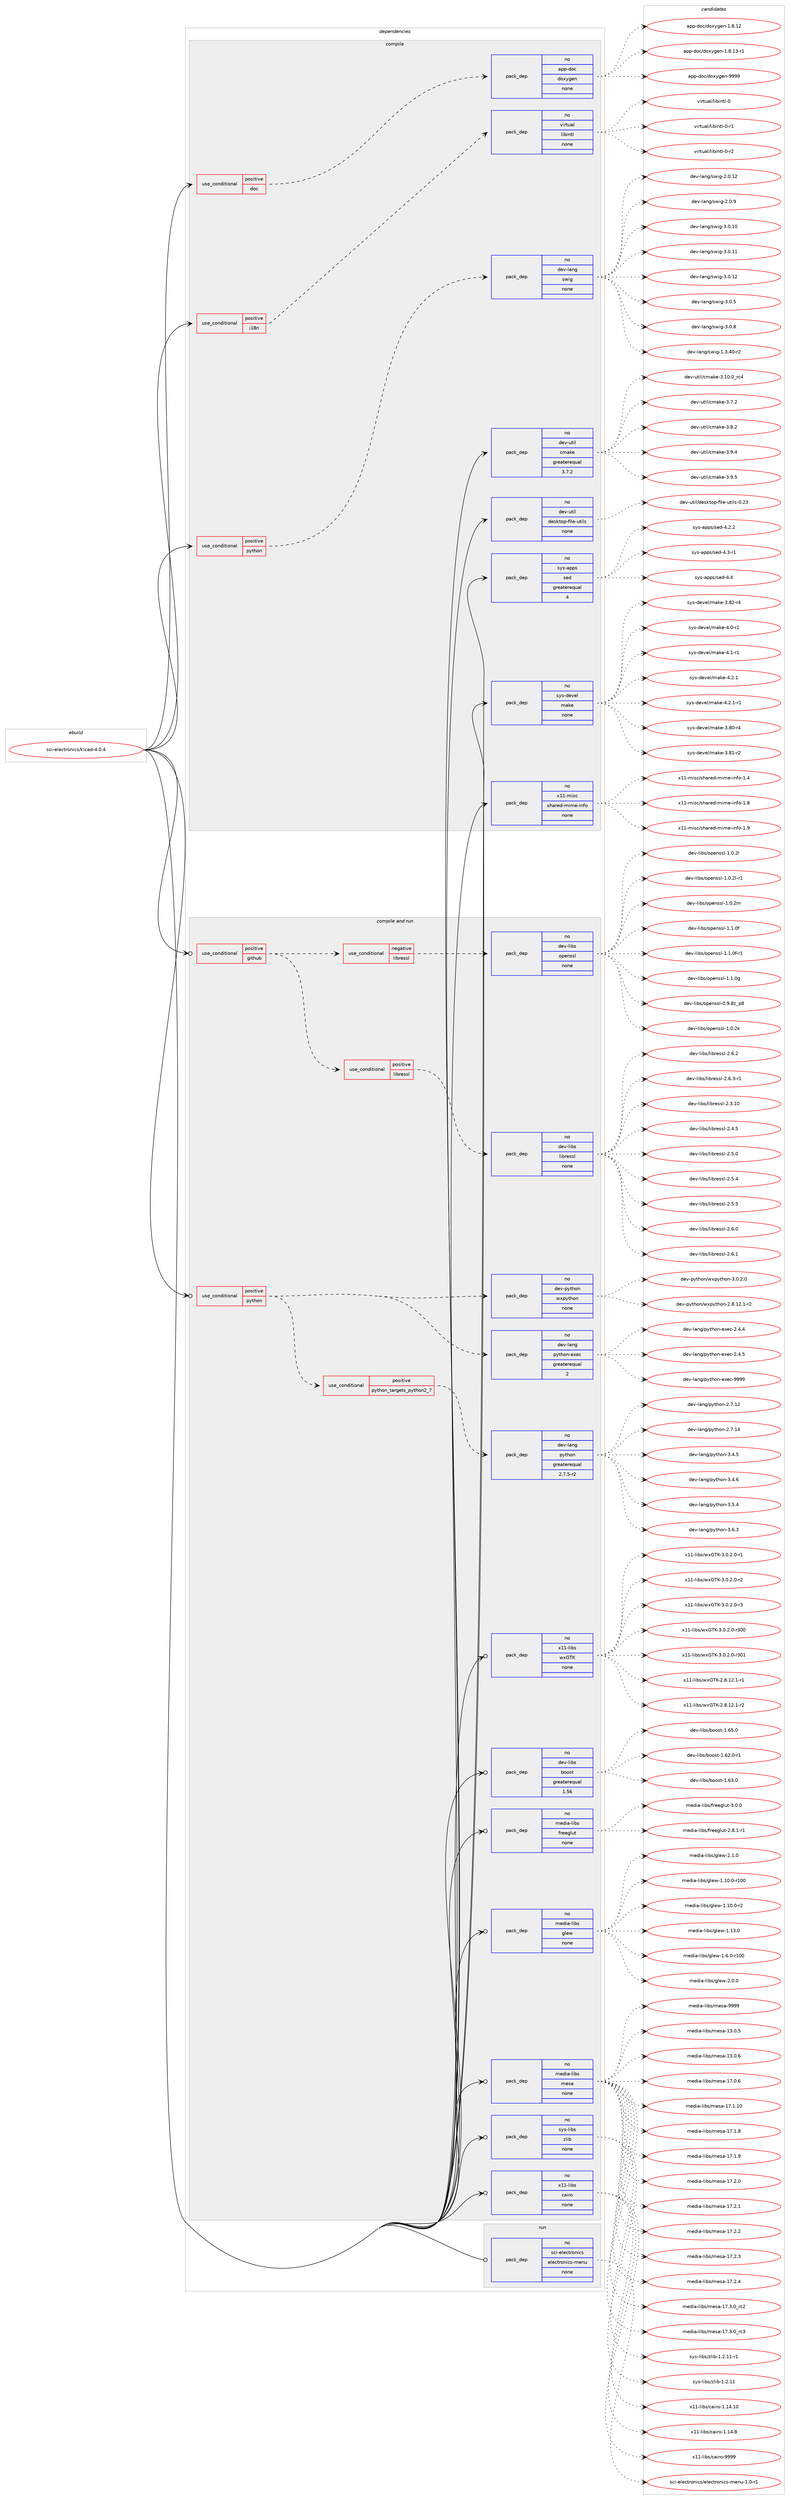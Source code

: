 digraph prolog {

# *************
# Graph options
# *************

newrank=true;
concentrate=true;
compound=true;
graph [rankdir=LR,fontname=Helvetica,fontsize=10,ranksep=1.5];#, ranksep=2.5, nodesep=0.2];
edge  [arrowhead=vee];
node  [fontname=Helvetica,fontsize=10];

# **********
# The ebuild
# **********

subgraph cluster_leftcol {
color=gray;
rank=same;
label=<<i>ebuild</i>>;
id [label="sci-electronics/kicad-4.0.4", color=red, width=4, href="../sci-electronics/kicad-4.0.4.svg"];
}

# ****************
# The dependencies
# ****************

subgraph cluster_midcol {
color=gray;
label=<<i>dependencies</i>>;
subgraph cluster_compile {
fillcolor="#eeeeee";
style=filled;
label=<<i>compile</i>>;
subgraph cond109785 {
dependency447738 [label=<<TABLE BORDER="0" CELLBORDER="1" CELLSPACING="0" CELLPADDING="4"><TR><TD ROWSPAN="3" CELLPADDING="10">use_conditional</TD></TR><TR><TD>positive</TD></TR><TR><TD>doc</TD></TR></TABLE>>, shape=none, color=red];
subgraph pack330164 {
dependency447739 [label=<<TABLE BORDER="0" CELLBORDER="1" CELLSPACING="0" CELLPADDING="4" WIDTH="220"><TR><TD ROWSPAN="6" CELLPADDING="30">pack_dep</TD></TR><TR><TD WIDTH="110">no</TD></TR><TR><TD>app-doc</TD></TR><TR><TD>doxygen</TD></TR><TR><TD>none</TD></TR><TR><TD></TD></TR></TABLE>>, shape=none, color=blue];
}
dependency447738:e -> dependency447739:w [weight=20,style="dashed",arrowhead="vee"];
}
id:e -> dependency447738:w [weight=20,style="solid",arrowhead="vee"];
subgraph cond109786 {
dependency447740 [label=<<TABLE BORDER="0" CELLBORDER="1" CELLSPACING="0" CELLPADDING="4"><TR><TD ROWSPAN="3" CELLPADDING="10">use_conditional</TD></TR><TR><TD>positive</TD></TR><TR><TD>i18n</TD></TR></TABLE>>, shape=none, color=red];
subgraph pack330165 {
dependency447741 [label=<<TABLE BORDER="0" CELLBORDER="1" CELLSPACING="0" CELLPADDING="4" WIDTH="220"><TR><TD ROWSPAN="6" CELLPADDING="30">pack_dep</TD></TR><TR><TD WIDTH="110">no</TD></TR><TR><TD>virtual</TD></TR><TR><TD>libintl</TD></TR><TR><TD>none</TD></TR><TR><TD></TD></TR></TABLE>>, shape=none, color=blue];
}
dependency447740:e -> dependency447741:w [weight=20,style="dashed",arrowhead="vee"];
}
id:e -> dependency447740:w [weight=20,style="solid",arrowhead="vee"];
subgraph cond109787 {
dependency447742 [label=<<TABLE BORDER="0" CELLBORDER="1" CELLSPACING="0" CELLPADDING="4"><TR><TD ROWSPAN="3" CELLPADDING="10">use_conditional</TD></TR><TR><TD>positive</TD></TR><TR><TD>python</TD></TR></TABLE>>, shape=none, color=red];
subgraph pack330166 {
dependency447743 [label=<<TABLE BORDER="0" CELLBORDER="1" CELLSPACING="0" CELLPADDING="4" WIDTH="220"><TR><TD ROWSPAN="6" CELLPADDING="30">pack_dep</TD></TR><TR><TD WIDTH="110">no</TD></TR><TR><TD>dev-lang</TD></TR><TR><TD>swig</TD></TR><TR><TD>none</TD></TR><TR><TD></TD></TR></TABLE>>, shape=none, color=blue];
}
dependency447742:e -> dependency447743:w [weight=20,style="dashed",arrowhead="vee"];
}
id:e -> dependency447742:w [weight=20,style="solid",arrowhead="vee"];
subgraph pack330167 {
dependency447744 [label=<<TABLE BORDER="0" CELLBORDER="1" CELLSPACING="0" CELLPADDING="4" WIDTH="220"><TR><TD ROWSPAN="6" CELLPADDING="30">pack_dep</TD></TR><TR><TD WIDTH="110">no</TD></TR><TR><TD>dev-util</TD></TR><TR><TD>cmake</TD></TR><TR><TD>greaterequal</TD></TR><TR><TD>3.7.2</TD></TR></TABLE>>, shape=none, color=blue];
}
id:e -> dependency447744:w [weight=20,style="solid",arrowhead="vee"];
subgraph pack330168 {
dependency447745 [label=<<TABLE BORDER="0" CELLBORDER="1" CELLSPACING="0" CELLPADDING="4" WIDTH="220"><TR><TD ROWSPAN="6" CELLPADDING="30">pack_dep</TD></TR><TR><TD WIDTH="110">no</TD></TR><TR><TD>dev-util</TD></TR><TR><TD>desktop-file-utils</TD></TR><TR><TD>none</TD></TR><TR><TD></TD></TR></TABLE>>, shape=none, color=blue];
}
id:e -> dependency447745:w [weight=20,style="solid",arrowhead="vee"];
subgraph pack330169 {
dependency447746 [label=<<TABLE BORDER="0" CELLBORDER="1" CELLSPACING="0" CELLPADDING="4" WIDTH="220"><TR><TD ROWSPAN="6" CELLPADDING="30">pack_dep</TD></TR><TR><TD WIDTH="110">no</TD></TR><TR><TD>sys-apps</TD></TR><TR><TD>sed</TD></TR><TR><TD>greaterequal</TD></TR><TR><TD>4</TD></TR></TABLE>>, shape=none, color=blue];
}
id:e -> dependency447746:w [weight=20,style="solid",arrowhead="vee"];
subgraph pack330170 {
dependency447747 [label=<<TABLE BORDER="0" CELLBORDER="1" CELLSPACING="0" CELLPADDING="4" WIDTH="220"><TR><TD ROWSPAN="6" CELLPADDING="30">pack_dep</TD></TR><TR><TD WIDTH="110">no</TD></TR><TR><TD>sys-devel</TD></TR><TR><TD>make</TD></TR><TR><TD>none</TD></TR><TR><TD></TD></TR></TABLE>>, shape=none, color=blue];
}
id:e -> dependency447747:w [weight=20,style="solid",arrowhead="vee"];
subgraph pack330171 {
dependency447748 [label=<<TABLE BORDER="0" CELLBORDER="1" CELLSPACING="0" CELLPADDING="4" WIDTH="220"><TR><TD ROWSPAN="6" CELLPADDING="30">pack_dep</TD></TR><TR><TD WIDTH="110">no</TD></TR><TR><TD>x11-misc</TD></TR><TR><TD>shared-mime-info</TD></TR><TR><TD>none</TD></TR><TR><TD></TD></TR></TABLE>>, shape=none, color=blue];
}
id:e -> dependency447748:w [weight=20,style="solid",arrowhead="vee"];
}
subgraph cluster_compileandrun {
fillcolor="#eeeeee";
style=filled;
label=<<i>compile and run</i>>;
subgraph cond109788 {
dependency447749 [label=<<TABLE BORDER="0" CELLBORDER="1" CELLSPACING="0" CELLPADDING="4"><TR><TD ROWSPAN="3" CELLPADDING="10">use_conditional</TD></TR><TR><TD>positive</TD></TR><TR><TD>github</TD></TR></TABLE>>, shape=none, color=red];
subgraph cond109789 {
dependency447750 [label=<<TABLE BORDER="0" CELLBORDER="1" CELLSPACING="0" CELLPADDING="4"><TR><TD ROWSPAN="3" CELLPADDING="10">use_conditional</TD></TR><TR><TD>positive</TD></TR><TR><TD>libressl</TD></TR></TABLE>>, shape=none, color=red];
subgraph pack330172 {
dependency447751 [label=<<TABLE BORDER="0" CELLBORDER="1" CELLSPACING="0" CELLPADDING="4" WIDTH="220"><TR><TD ROWSPAN="6" CELLPADDING="30">pack_dep</TD></TR><TR><TD WIDTH="110">no</TD></TR><TR><TD>dev-libs</TD></TR><TR><TD>libressl</TD></TR><TR><TD>none</TD></TR><TR><TD></TD></TR></TABLE>>, shape=none, color=blue];
}
dependency447750:e -> dependency447751:w [weight=20,style="dashed",arrowhead="vee"];
}
dependency447749:e -> dependency447750:w [weight=20,style="dashed",arrowhead="vee"];
subgraph cond109790 {
dependency447752 [label=<<TABLE BORDER="0" CELLBORDER="1" CELLSPACING="0" CELLPADDING="4"><TR><TD ROWSPAN="3" CELLPADDING="10">use_conditional</TD></TR><TR><TD>negative</TD></TR><TR><TD>libressl</TD></TR></TABLE>>, shape=none, color=red];
subgraph pack330173 {
dependency447753 [label=<<TABLE BORDER="0" CELLBORDER="1" CELLSPACING="0" CELLPADDING="4" WIDTH="220"><TR><TD ROWSPAN="6" CELLPADDING="30">pack_dep</TD></TR><TR><TD WIDTH="110">no</TD></TR><TR><TD>dev-libs</TD></TR><TR><TD>openssl</TD></TR><TR><TD>none</TD></TR><TR><TD></TD></TR></TABLE>>, shape=none, color=blue];
}
dependency447752:e -> dependency447753:w [weight=20,style="dashed",arrowhead="vee"];
}
dependency447749:e -> dependency447752:w [weight=20,style="dashed",arrowhead="vee"];
}
id:e -> dependency447749:w [weight=20,style="solid",arrowhead="odotvee"];
subgraph cond109791 {
dependency447754 [label=<<TABLE BORDER="0" CELLBORDER="1" CELLSPACING="0" CELLPADDING="4"><TR><TD ROWSPAN="3" CELLPADDING="10">use_conditional</TD></TR><TR><TD>positive</TD></TR><TR><TD>python</TD></TR></TABLE>>, shape=none, color=red];
subgraph pack330174 {
dependency447755 [label=<<TABLE BORDER="0" CELLBORDER="1" CELLSPACING="0" CELLPADDING="4" WIDTH="220"><TR><TD ROWSPAN="6" CELLPADDING="30">pack_dep</TD></TR><TR><TD WIDTH="110">no</TD></TR><TR><TD>dev-python</TD></TR><TR><TD>wxpython</TD></TR><TR><TD>none</TD></TR><TR><TD></TD></TR></TABLE>>, shape=none, color=blue];
}
dependency447754:e -> dependency447755:w [weight=20,style="dashed",arrowhead="vee"];
subgraph cond109792 {
dependency447756 [label=<<TABLE BORDER="0" CELLBORDER="1" CELLSPACING="0" CELLPADDING="4"><TR><TD ROWSPAN="3" CELLPADDING="10">use_conditional</TD></TR><TR><TD>positive</TD></TR><TR><TD>python_targets_python2_7</TD></TR></TABLE>>, shape=none, color=red];
subgraph pack330175 {
dependency447757 [label=<<TABLE BORDER="0" CELLBORDER="1" CELLSPACING="0" CELLPADDING="4" WIDTH="220"><TR><TD ROWSPAN="6" CELLPADDING="30">pack_dep</TD></TR><TR><TD WIDTH="110">no</TD></TR><TR><TD>dev-lang</TD></TR><TR><TD>python</TD></TR><TR><TD>greaterequal</TD></TR><TR><TD>2.7.5-r2</TD></TR></TABLE>>, shape=none, color=blue];
}
dependency447756:e -> dependency447757:w [weight=20,style="dashed",arrowhead="vee"];
}
dependency447754:e -> dependency447756:w [weight=20,style="dashed",arrowhead="vee"];
subgraph pack330176 {
dependency447758 [label=<<TABLE BORDER="0" CELLBORDER="1" CELLSPACING="0" CELLPADDING="4" WIDTH="220"><TR><TD ROWSPAN="6" CELLPADDING="30">pack_dep</TD></TR><TR><TD WIDTH="110">no</TD></TR><TR><TD>dev-lang</TD></TR><TR><TD>python-exec</TD></TR><TR><TD>greaterequal</TD></TR><TR><TD>2</TD></TR></TABLE>>, shape=none, color=blue];
}
dependency447754:e -> dependency447758:w [weight=20,style="dashed",arrowhead="vee"];
}
id:e -> dependency447754:w [weight=20,style="solid",arrowhead="odotvee"];
subgraph pack330177 {
dependency447759 [label=<<TABLE BORDER="0" CELLBORDER="1" CELLSPACING="0" CELLPADDING="4" WIDTH="220"><TR><TD ROWSPAN="6" CELLPADDING="30">pack_dep</TD></TR><TR><TD WIDTH="110">no</TD></TR><TR><TD>dev-libs</TD></TR><TR><TD>boost</TD></TR><TR><TD>greaterequal</TD></TR><TR><TD>1.56</TD></TR></TABLE>>, shape=none, color=blue];
}
id:e -> dependency447759:w [weight=20,style="solid",arrowhead="odotvee"];
subgraph pack330178 {
dependency447760 [label=<<TABLE BORDER="0" CELLBORDER="1" CELLSPACING="0" CELLPADDING="4" WIDTH="220"><TR><TD ROWSPAN="6" CELLPADDING="30">pack_dep</TD></TR><TR><TD WIDTH="110">no</TD></TR><TR><TD>media-libs</TD></TR><TR><TD>freeglut</TD></TR><TR><TD>none</TD></TR><TR><TD></TD></TR></TABLE>>, shape=none, color=blue];
}
id:e -> dependency447760:w [weight=20,style="solid",arrowhead="odotvee"];
subgraph pack330179 {
dependency447761 [label=<<TABLE BORDER="0" CELLBORDER="1" CELLSPACING="0" CELLPADDING="4" WIDTH="220"><TR><TD ROWSPAN="6" CELLPADDING="30">pack_dep</TD></TR><TR><TD WIDTH="110">no</TD></TR><TR><TD>media-libs</TD></TR><TR><TD>glew</TD></TR><TR><TD>none</TD></TR><TR><TD></TD></TR></TABLE>>, shape=none, color=blue];
}
id:e -> dependency447761:w [weight=20,style="solid",arrowhead="odotvee"];
subgraph pack330180 {
dependency447762 [label=<<TABLE BORDER="0" CELLBORDER="1" CELLSPACING="0" CELLPADDING="4" WIDTH="220"><TR><TD ROWSPAN="6" CELLPADDING="30">pack_dep</TD></TR><TR><TD WIDTH="110">no</TD></TR><TR><TD>media-libs</TD></TR><TR><TD>mesa</TD></TR><TR><TD>none</TD></TR><TR><TD></TD></TR></TABLE>>, shape=none, color=blue];
}
id:e -> dependency447762:w [weight=20,style="solid",arrowhead="odotvee"];
subgraph pack330181 {
dependency447763 [label=<<TABLE BORDER="0" CELLBORDER="1" CELLSPACING="0" CELLPADDING="4" WIDTH="220"><TR><TD ROWSPAN="6" CELLPADDING="30">pack_dep</TD></TR><TR><TD WIDTH="110">no</TD></TR><TR><TD>sys-libs</TD></TR><TR><TD>zlib</TD></TR><TR><TD>none</TD></TR><TR><TD></TD></TR></TABLE>>, shape=none, color=blue];
}
id:e -> dependency447763:w [weight=20,style="solid",arrowhead="odotvee"];
subgraph pack330182 {
dependency447764 [label=<<TABLE BORDER="0" CELLBORDER="1" CELLSPACING="0" CELLPADDING="4" WIDTH="220"><TR><TD ROWSPAN="6" CELLPADDING="30">pack_dep</TD></TR><TR><TD WIDTH="110">no</TD></TR><TR><TD>x11-libs</TD></TR><TR><TD>cairo</TD></TR><TR><TD>none</TD></TR><TR><TD></TD></TR></TABLE>>, shape=none, color=blue];
}
id:e -> dependency447764:w [weight=20,style="solid",arrowhead="odotvee"];
subgraph pack330183 {
dependency447765 [label=<<TABLE BORDER="0" CELLBORDER="1" CELLSPACING="0" CELLPADDING="4" WIDTH="220"><TR><TD ROWSPAN="6" CELLPADDING="30">pack_dep</TD></TR><TR><TD WIDTH="110">no</TD></TR><TR><TD>x11-libs</TD></TR><TR><TD>wxGTK</TD></TR><TR><TD>none</TD></TR><TR><TD></TD></TR></TABLE>>, shape=none, color=blue];
}
id:e -> dependency447765:w [weight=20,style="solid",arrowhead="odotvee"];
}
subgraph cluster_run {
fillcolor="#eeeeee";
style=filled;
label=<<i>run</i>>;
subgraph pack330184 {
dependency447766 [label=<<TABLE BORDER="0" CELLBORDER="1" CELLSPACING="0" CELLPADDING="4" WIDTH="220"><TR><TD ROWSPAN="6" CELLPADDING="30">pack_dep</TD></TR><TR><TD WIDTH="110">no</TD></TR><TR><TD>sci-electronics</TD></TR><TR><TD>electronics-menu</TD></TR><TR><TD>none</TD></TR><TR><TD></TD></TR></TABLE>>, shape=none, color=blue];
}
id:e -> dependency447766:w [weight=20,style="solid",arrowhead="odot"];
}
}

# **************
# The candidates
# **************

subgraph cluster_choices {
rank=same;
color=gray;
label=<<i>candidates</i>>;

subgraph choice330164 {
color=black;
nodesep=1;
choice9711211245100111994710011112012110310111045494656464950 [label="app-doc/doxygen-1.8.12", color=red, width=4,href="../app-doc/doxygen-1.8.12.svg"];
choice97112112451001119947100111120121103101110454946564649514511449 [label="app-doc/doxygen-1.8.13-r1", color=red, width=4,href="../app-doc/doxygen-1.8.13-r1.svg"];
choice971121124510011199471001111201211031011104557575757 [label="app-doc/doxygen-9999", color=red, width=4,href="../app-doc/doxygen-9999.svg"];
dependency447739:e -> choice9711211245100111994710011112012110310111045494656464950:w [style=dotted,weight="100"];
dependency447739:e -> choice97112112451001119947100111120121103101110454946564649514511449:w [style=dotted,weight="100"];
dependency447739:e -> choice971121124510011199471001111201211031011104557575757:w [style=dotted,weight="100"];
}
subgraph choice330165 {
color=black;
nodesep=1;
choice1181051141161179710847108105981051101161084548 [label="virtual/libintl-0", color=red, width=4,href="../virtual/libintl-0.svg"];
choice11810511411611797108471081059810511011610845484511449 [label="virtual/libintl-0-r1", color=red, width=4,href="../virtual/libintl-0-r1.svg"];
choice11810511411611797108471081059810511011610845484511450 [label="virtual/libintl-0-r2", color=red, width=4,href="../virtual/libintl-0-r2.svg"];
dependency447741:e -> choice1181051141161179710847108105981051101161084548:w [style=dotted,weight="100"];
dependency447741:e -> choice11810511411611797108471081059810511011610845484511449:w [style=dotted,weight="100"];
dependency447741:e -> choice11810511411611797108471081059810511011610845484511450:w [style=dotted,weight="100"];
}
subgraph choice330166 {
color=black;
nodesep=1;
choice100101118451089711010347115119105103454946514652484511450 [label="dev-lang/swig-1.3.40-r2", color=red, width=4,href="../dev-lang/swig-1.3.40-r2.svg"];
choice10010111845108971101034711511910510345504648464950 [label="dev-lang/swig-2.0.12", color=red, width=4,href="../dev-lang/swig-2.0.12.svg"];
choice100101118451089711010347115119105103455046484657 [label="dev-lang/swig-2.0.9", color=red, width=4,href="../dev-lang/swig-2.0.9.svg"];
choice10010111845108971101034711511910510345514648464948 [label="dev-lang/swig-3.0.10", color=red, width=4,href="../dev-lang/swig-3.0.10.svg"];
choice10010111845108971101034711511910510345514648464949 [label="dev-lang/swig-3.0.11", color=red, width=4,href="../dev-lang/swig-3.0.11.svg"];
choice10010111845108971101034711511910510345514648464950 [label="dev-lang/swig-3.0.12", color=red, width=4,href="../dev-lang/swig-3.0.12.svg"];
choice100101118451089711010347115119105103455146484653 [label="dev-lang/swig-3.0.5", color=red, width=4,href="../dev-lang/swig-3.0.5.svg"];
choice100101118451089711010347115119105103455146484656 [label="dev-lang/swig-3.0.8", color=red, width=4,href="../dev-lang/swig-3.0.8.svg"];
dependency447743:e -> choice100101118451089711010347115119105103454946514652484511450:w [style=dotted,weight="100"];
dependency447743:e -> choice10010111845108971101034711511910510345504648464950:w [style=dotted,weight="100"];
dependency447743:e -> choice100101118451089711010347115119105103455046484657:w [style=dotted,weight="100"];
dependency447743:e -> choice10010111845108971101034711511910510345514648464948:w [style=dotted,weight="100"];
dependency447743:e -> choice10010111845108971101034711511910510345514648464949:w [style=dotted,weight="100"];
dependency447743:e -> choice10010111845108971101034711511910510345514648464950:w [style=dotted,weight="100"];
dependency447743:e -> choice100101118451089711010347115119105103455146484653:w [style=dotted,weight="100"];
dependency447743:e -> choice100101118451089711010347115119105103455146484656:w [style=dotted,weight="100"];
}
subgraph choice330167 {
color=black;
nodesep=1;
choice1001011184511711610510847991099710710145514649484648951149952 [label="dev-util/cmake-3.10.0_rc4", color=red, width=4,href="../dev-util/cmake-3.10.0_rc4.svg"];
choice10010111845117116105108479910997107101455146554650 [label="dev-util/cmake-3.7.2", color=red, width=4,href="../dev-util/cmake-3.7.2.svg"];
choice10010111845117116105108479910997107101455146564650 [label="dev-util/cmake-3.8.2", color=red, width=4,href="../dev-util/cmake-3.8.2.svg"];
choice10010111845117116105108479910997107101455146574652 [label="dev-util/cmake-3.9.4", color=red, width=4,href="../dev-util/cmake-3.9.4.svg"];
choice10010111845117116105108479910997107101455146574653 [label="dev-util/cmake-3.9.5", color=red, width=4,href="../dev-util/cmake-3.9.5.svg"];
dependency447744:e -> choice1001011184511711610510847991099710710145514649484648951149952:w [style=dotted,weight="100"];
dependency447744:e -> choice10010111845117116105108479910997107101455146554650:w [style=dotted,weight="100"];
dependency447744:e -> choice10010111845117116105108479910997107101455146564650:w [style=dotted,weight="100"];
dependency447744:e -> choice10010111845117116105108479910997107101455146574652:w [style=dotted,weight="100"];
dependency447744:e -> choice10010111845117116105108479910997107101455146574653:w [style=dotted,weight="100"];
}
subgraph choice330168 {
color=black;
nodesep=1;
choice100101118451171161051084710010111510711611111245102105108101451171161051081154548465051 [label="dev-util/desktop-file-utils-0.23", color=red, width=4,href="../dev-util/desktop-file-utils-0.23.svg"];
dependency447745:e -> choice100101118451171161051084710010111510711611111245102105108101451171161051081154548465051:w [style=dotted,weight="100"];
}
subgraph choice330169 {
color=black;
nodesep=1;
choice115121115459711211211547115101100455246504650 [label="sys-apps/sed-4.2.2", color=red, width=4,href="../sys-apps/sed-4.2.2.svg"];
choice115121115459711211211547115101100455246514511449 [label="sys-apps/sed-4.3-r1", color=red, width=4,href="../sys-apps/sed-4.3-r1.svg"];
choice11512111545971121121154711510110045524652 [label="sys-apps/sed-4.4", color=red, width=4,href="../sys-apps/sed-4.4.svg"];
dependency447746:e -> choice115121115459711211211547115101100455246504650:w [style=dotted,weight="100"];
dependency447746:e -> choice115121115459711211211547115101100455246514511449:w [style=dotted,weight="100"];
dependency447746:e -> choice11512111545971121121154711510110045524652:w [style=dotted,weight="100"];
}
subgraph choice330170 {
color=black;
nodesep=1;
choice11512111545100101118101108471099710710145514656484511452 [label="sys-devel/make-3.80-r4", color=red, width=4,href="../sys-devel/make-3.80-r4.svg"];
choice11512111545100101118101108471099710710145514656494511450 [label="sys-devel/make-3.81-r2", color=red, width=4,href="../sys-devel/make-3.81-r2.svg"];
choice11512111545100101118101108471099710710145514656504511452 [label="sys-devel/make-3.82-r4", color=red, width=4,href="../sys-devel/make-3.82-r4.svg"];
choice115121115451001011181011084710997107101455246484511449 [label="sys-devel/make-4.0-r1", color=red, width=4,href="../sys-devel/make-4.0-r1.svg"];
choice115121115451001011181011084710997107101455246494511449 [label="sys-devel/make-4.1-r1", color=red, width=4,href="../sys-devel/make-4.1-r1.svg"];
choice115121115451001011181011084710997107101455246504649 [label="sys-devel/make-4.2.1", color=red, width=4,href="../sys-devel/make-4.2.1.svg"];
choice1151211154510010111810110847109971071014552465046494511449 [label="sys-devel/make-4.2.1-r1", color=red, width=4,href="../sys-devel/make-4.2.1-r1.svg"];
dependency447747:e -> choice11512111545100101118101108471099710710145514656484511452:w [style=dotted,weight="100"];
dependency447747:e -> choice11512111545100101118101108471099710710145514656494511450:w [style=dotted,weight="100"];
dependency447747:e -> choice11512111545100101118101108471099710710145514656504511452:w [style=dotted,weight="100"];
dependency447747:e -> choice115121115451001011181011084710997107101455246484511449:w [style=dotted,weight="100"];
dependency447747:e -> choice115121115451001011181011084710997107101455246494511449:w [style=dotted,weight="100"];
dependency447747:e -> choice115121115451001011181011084710997107101455246504649:w [style=dotted,weight="100"];
dependency447747:e -> choice1151211154510010111810110847109971071014552465046494511449:w [style=dotted,weight="100"];
}
subgraph choice330171 {
color=black;
nodesep=1;
choice120494945109105115994711510497114101100451091051091014510511010211145494652 [label="x11-misc/shared-mime-info-1.4", color=red, width=4,href="../x11-misc/shared-mime-info-1.4.svg"];
choice120494945109105115994711510497114101100451091051091014510511010211145494656 [label="x11-misc/shared-mime-info-1.8", color=red, width=4,href="../x11-misc/shared-mime-info-1.8.svg"];
choice120494945109105115994711510497114101100451091051091014510511010211145494657 [label="x11-misc/shared-mime-info-1.9", color=red, width=4,href="../x11-misc/shared-mime-info-1.9.svg"];
dependency447748:e -> choice120494945109105115994711510497114101100451091051091014510511010211145494652:w [style=dotted,weight="100"];
dependency447748:e -> choice120494945109105115994711510497114101100451091051091014510511010211145494656:w [style=dotted,weight="100"];
dependency447748:e -> choice120494945109105115994711510497114101100451091051091014510511010211145494657:w [style=dotted,weight="100"];
}
subgraph choice330172 {
color=black;
nodesep=1;
choice1001011184510810598115471081059811410111511510845504651464948 [label="dev-libs/libressl-2.3.10", color=red, width=4,href="../dev-libs/libressl-2.3.10.svg"];
choice10010111845108105981154710810598114101115115108455046524653 [label="dev-libs/libressl-2.4.5", color=red, width=4,href="../dev-libs/libressl-2.4.5.svg"];
choice10010111845108105981154710810598114101115115108455046534648 [label="dev-libs/libressl-2.5.0", color=red, width=4,href="../dev-libs/libressl-2.5.0.svg"];
choice10010111845108105981154710810598114101115115108455046534652 [label="dev-libs/libressl-2.5.4", color=red, width=4,href="../dev-libs/libressl-2.5.4.svg"];
choice10010111845108105981154710810598114101115115108455046534653 [label="dev-libs/libressl-2.5.5", color=red, width=4,href="../dev-libs/libressl-2.5.5.svg"];
choice10010111845108105981154710810598114101115115108455046544648 [label="dev-libs/libressl-2.6.0", color=red, width=4,href="../dev-libs/libressl-2.6.0.svg"];
choice10010111845108105981154710810598114101115115108455046544649 [label="dev-libs/libressl-2.6.1", color=red, width=4,href="../dev-libs/libressl-2.6.1.svg"];
choice10010111845108105981154710810598114101115115108455046544650 [label="dev-libs/libressl-2.6.2", color=red, width=4,href="../dev-libs/libressl-2.6.2.svg"];
choice100101118451081059811547108105981141011151151084550465446514511449 [label="dev-libs/libressl-2.6.3-r1", color=red, width=4,href="../dev-libs/libressl-2.6.3-r1.svg"];
dependency447751:e -> choice1001011184510810598115471081059811410111511510845504651464948:w [style=dotted,weight="100"];
dependency447751:e -> choice10010111845108105981154710810598114101115115108455046524653:w [style=dotted,weight="100"];
dependency447751:e -> choice10010111845108105981154710810598114101115115108455046534648:w [style=dotted,weight="100"];
dependency447751:e -> choice10010111845108105981154710810598114101115115108455046534652:w [style=dotted,weight="100"];
dependency447751:e -> choice10010111845108105981154710810598114101115115108455046534653:w [style=dotted,weight="100"];
dependency447751:e -> choice10010111845108105981154710810598114101115115108455046544648:w [style=dotted,weight="100"];
dependency447751:e -> choice10010111845108105981154710810598114101115115108455046544649:w [style=dotted,weight="100"];
dependency447751:e -> choice10010111845108105981154710810598114101115115108455046544650:w [style=dotted,weight="100"];
dependency447751:e -> choice100101118451081059811547108105981141011151151084550465446514511449:w [style=dotted,weight="100"];
}
subgraph choice330173 {
color=black;
nodesep=1;
choice1001011184510810598115471111121011101151151084548465746561229511256 [label="dev-libs/openssl-0.9.8z_p8", color=red, width=4,href="../dev-libs/openssl-0.9.8z_p8.svg"];
choice100101118451081059811547111112101110115115108454946484650107 [label="dev-libs/openssl-1.0.2k", color=red, width=4,href="../dev-libs/openssl-1.0.2k.svg"];
choice100101118451081059811547111112101110115115108454946484650108 [label="dev-libs/openssl-1.0.2l", color=red, width=4,href="../dev-libs/openssl-1.0.2l.svg"];
choice1001011184510810598115471111121011101151151084549464846501084511449 [label="dev-libs/openssl-1.0.2l-r1", color=red, width=4,href="../dev-libs/openssl-1.0.2l-r1.svg"];
choice100101118451081059811547111112101110115115108454946484650109 [label="dev-libs/openssl-1.0.2m", color=red, width=4,href="../dev-libs/openssl-1.0.2m.svg"];
choice100101118451081059811547111112101110115115108454946494648102 [label="dev-libs/openssl-1.1.0f", color=red, width=4,href="../dev-libs/openssl-1.1.0f.svg"];
choice1001011184510810598115471111121011101151151084549464946481024511449 [label="dev-libs/openssl-1.1.0f-r1", color=red, width=4,href="../dev-libs/openssl-1.1.0f-r1.svg"];
choice100101118451081059811547111112101110115115108454946494648103 [label="dev-libs/openssl-1.1.0g", color=red, width=4,href="../dev-libs/openssl-1.1.0g.svg"];
dependency447753:e -> choice1001011184510810598115471111121011101151151084548465746561229511256:w [style=dotted,weight="100"];
dependency447753:e -> choice100101118451081059811547111112101110115115108454946484650107:w [style=dotted,weight="100"];
dependency447753:e -> choice100101118451081059811547111112101110115115108454946484650108:w [style=dotted,weight="100"];
dependency447753:e -> choice1001011184510810598115471111121011101151151084549464846501084511449:w [style=dotted,weight="100"];
dependency447753:e -> choice100101118451081059811547111112101110115115108454946484650109:w [style=dotted,weight="100"];
dependency447753:e -> choice100101118451081059811547111112101110115115108454946494648102:w [style=dotted,weight="100"];
dependency447753:e -> choice1001011184510810598115471111121011101151151084549464946481024511449:w [style=dotted,weight="100"];
dependency447753:e -> choice100101118451081059811547111112101110115115108454946494648103:w [style=dotted,weight="100"];
}
subgraph choice330174 {
color=black;
nodesep=1;
choice10010111845112121116104111110471191201121211161041111104550465646495046494511450 [label="dev-python/wxpython-2.8.12.1-r2", color=red, width=4,href="../dev-python/wxpython-2.8.12.1-r2.svg"];
choice10010111845112121116104111110471191201121211161041111104551464846504648 [label="dev-python/wxpython-3.0.2.0", color=red, width=4,href="../dev-python/wxpython-3.0.2.0.svg"];
dependency447755:e -> choice10010111845112121116104111110471191201121211161041111104550465646495046494511450:w [style=dotted,weight="100"];
dependency447755:e -> choice10010111845112121116104111110471191201121211161041111104551464846504648:w [style=dotted,weight="100"];
}
subgraph choice330175 {
color=black;
nodesep=1;
choice10010111845108971101034711212111610411111045504655464950 [label="dev-lang/python-2.7.12", color=red, width=4,href="../dev-lang/python-2.7.12.svg"];
choice10010111845108971101034711212111610411111045504655464952 [label="dev-lang/python-2.7.14", color=red, width=4,href="../dev-lang/python-2.7.14.svg"];
choice100101118451089711010347112121116104111110455146524653 [label="dev-lang/python-3.4.5", color=red, width=4,href="../dev-lang/python-3.4.5.svg"];
choice100101118451089711010347112121116104111110455146524654 [label="dev-lang/python-3.4.6", color=red, width=4,href="../dev-lang/python-3.4.6.svg"];
choice100101118451089711010347112121116104111110455146534652 [label="dev-lang/python-3.5.4", color=red, width=4,href="../dev-lang/python-3.5.4.svg"];
choice100101118451089711010347112121116104111110455146544651 [label="dev-lang/python-3.6.3", color=red, width=4,href="../dev-lang/python-3.6.3.svg"];
dependency447757:e -> choice10010111845108971101034711212111610411111045504655464950:w [style=dotted,weight="100"];
dependency447757:e -> choice10010111845108971101034711212111610411111045504655464952:w [style=dotted,weight="100"];
dependency447757:e -> choice100101118451089711010347112121116104111110455146524653:w [style=dotted,weight="100"];
dependency447757:e -> choice100101118451089711010347112121116104111110455146524654:w [style=dotted,weight="100"];
dependency447757:e -> choice100101118451089711010347112121116104111110455146534652:w [style=dotted,weight="100"];
dependency447757:e -> choice100101118451089711010347112121116104111110455146544651:w [style=dotted,weight="100"];
}
subgraph choice330176 {
color=black;
nodesep=1;
choice1001011184510897110103471121211161041111104510112010199455046524652 [label="dev-lang/python-exec-2.4.4", color=red, width=4,href="../dev-lang/python-exec-2.4.4.svg"];
choice1001011184510897110103471121211161041111104510112010199455046524653 [label="dev-lang/python-exec-2.4.5", color=red, width=4,href="../dev-lang/python-exec-2.4.5.svg"];
choice10010111845108971101034711212111610411111045101120101994557575757 [label="dev-lang/python-exec-9999", color=red, width=4,href="../dev-lang/python-exec-9999.svg"];
dependency447758:e -> choice1001011184510897110103471121211161041111104510112010199455046524652:w [style=dotted,weight="100"];
dependency447758:e -> choice1001011184510897110103471121211161041111104510112010199455046524653:w [style=dotted,weight="100"];
dependency447758:e -> choice10010111845108971101034711212111610411111045101120101994557575757:w [style=dotted,weight="100"];
}
subgraph choice330177 {
color=black;
nodesep=1;
choice10010111845108105981154798111111115116454946545046484511449 [label="dev-libs/boost-1.62.0-r1", color=red, width=4,href="../dev-libs/boost-1.62.0-r1.svg"];
choice1001011184510810598115479811111111511645494654514648 [label="dev-libs/boost-1.63.0", color=red, width=4,href="../dev-libs/boost-1.63.0.svg"];
choice1001011184510810598115479811111111511645494654534648 [label="dev-libs/boost-1.65.0", color=red, width=4,href="../dev-libs/boost-1.65.0.svg"];
dependency447759:e -> choice10010111845108105981154798111111115116454946545046484511449:w [style=dotted,weight="100"];
dependency447759:e -> choice1001011184510810598115479811111111511645494654514648:w [style=dotted,weight="100"];
dependency447759:e -> choice1001011184510810598115479811111111511645494654534648:w [style=dotted,weight="100"];
}
subgraph choice330178 {
color=black;
nodesep=1;
choice109101100105974510810598115471021141011011031081171164550465646494511449 [label="media-libs/freeglut-2.8.1-r1", color=red, width=4,href="../media-libs/freeglut-2.8.1-r1.svg"];
choice10910110010597451081059811547102114101101103108117116455146484648 [label="media-libs/freeglut-3.0.0", color=red, width=4,href="../media-libs/freeglut-3.0.0.svg"];
dependency447760:e -> choice109101100105974510810598115471021141011011031081171164550465646494511449:w [style=dotted,weight="100"];
dependency447760:e -> choice10910110010597451081059811547102114101101103108117116455146484648:w [style=dotted,weight="100"];
}
subgraph choice330179 {
color=black;
nodesep=1;
choice109101100105974510810598115471031081011194549464948464845114494848 [label="media-libs/glew-1.10.0-r100", color=red, width=4,href="../media-libs/glew-1.10.0-r100.svg"];
choice10910110010597451081059811547103108101119454946494846484511450 [label="media-libs/glew-1.10.0-r2", color=red, width=4,href="../media-libs/glew-1.10.0-r2.svg"];
choice1091011001059745108105981154710310810111945494649514648 [label="media-libs/glew-1.13.0", color=red, width=4,href="../media-libs/glew-1.13.0.svg"];
choice1091011001059745108105981154710310810111945494654464845114494848 [label="media-libs/glew-1.6.0-r100", color=red, width=4,href="../media-libs/glew-1.6.0-r100.svg"];
choice10910110010597451081059811547103108101119455046484648 [label="media-libs/glew-2.0.0", color=red, width=4,href="../media-libs/glew-2.0.0.svg"];
choice10910110010597451081059811547103108101119455046494648 [label="media-libs/glew-2.1.0", color=red, width=4,href="../media-libs/glew-2.1.0.svg"];
dependency447761:e -> choice109101100105974510810598115471031081011194549464948464845114494848:w [style=dotted,weight="100"];
dependency447761:e -> choice10910110010597451081059811547103108101119454946494846484511450:w [style=dotted,weight="100"];
dependency447761:e -> choice1091011001059745108105981154710310810111945494649514648:w [style=dotted,weight="100"];
dependency447761:e -> choice1091011001059745108105981154710310810111945494654464845114494848:w [style=dotted,weight="100"];
dependency447761:e -> choice10910110010597451081059811547103108101119455046484648:w [style=dotted,weight="100"];
dependency447761:e -> choice10910110010597451081059811547103108101119455046494648:w [style=dotted,weight="100"];
}
subgraph choice330180 {
color=black;
nodesep=1;
choice109101100105974510810598115471091011159745495146484653 [label="media-libs/mesa-13.0.5", color=red, width=4,href="../media-libs/mesa-13.0.5.svg"];
choice109101100105974510810598115471091011159745495146484654 [label="media-libs/mesa-13.0.6", color=red, width=4,href="../media-libs/mesa-13.0.6.svg"];
choice109101100105974510810598115471091011159745495546484654 [label="media-libs/mesa-17.0.6", color=red, width=4,href="../media-libs/mesa-17.0.6.svg"];
choice10910110010597451081059811547109101115974549554649464948 [label="media-libs/mesa-17.1.10", color=red, width=4,href="../media-libs/mesa-17.1.10.svg"];
choice109101100105974510810598115471091011159745495546494656 [label="media-libs/mesa-17.1.8", color=red, width=4,href="../media-libs/mesa-17.1.8.svg"];
choice109101100105974510810598115471091011159745495546494657 [label="media-libs/mesa-17.1.9", color=red, width=4,href="../media-libs/mesa-17.1.9.svg"];
choice109101100105974510810598115471091011159745495546504648 [label="media-libs/mesa-17.2.0", color=red, width=4,href="../media-libs/mesa-17.2.0.svg"];
choice109101100105974510810598115471091011159745495546504649 [label="media-libs/mesa-17.2.1", color=red, width=4,href="../media-libs/mesa-17.2.1.svg"];
choice109101100105974510810598115471091011159745495546504650 [label="media-libs/mesa-17.2.2", color=red, width=4,href="../media-libs/mesa-17.2.2.svg"];
choice109101100105974510810598115471091011159745495546504651 [label="media-libs/mesa-17.2.3", color=red, width=4,href="../media-libs/mesa-17.2.3.svg"];
choice109101100105974510810598115471091011159745495546504652 [label="media-libs/mesa-17.2.4", color=red, width=4,href="../media-libs/mesa-17.2.4.svg"];
choice109101100105974510810598115471091011159745495546514648951149950 [label="media-libs/mesa-17.3.0_rc2", color=red, width=4,href="../media-libs/mesa-17.3.0_rc2.svg"];
choice109101100105974510810598115471091011159745495546514648951149951 [label="media-libs/mesa-17.3.0_rc3", color=red, width=4,href="../media-libs/mesa-17.3.0_rc3.svg"];
choice10910110010597451081059811547109101115974557575757 [label="media-libs/mesa-9999", color=red, width=4,href="../media-libs/mesa-9999.svg"];
dependency447762:e -> choice109101100105974510810598115471091011159745495146484653:w [style=dotted,weight="100"];
dependency447762:e -> choice109101100105974510810598115471091011159745495146484654:w [style=dotted,weight="100"];
dependency447762:e -> choice109101100105974510810598115471091011159745495546484654:w [style=dotted,weight="100"];
dependency447762:e -> choice10910110010597451081059811547109101115974549554649464948:w [style=dotted,weight="100"];
dependency447762:e -> choice109101100105974510810598115471091011159745495546494656:w [style=dotted,weight="100"];
dependency447762:e -> choice109101100105974510810598115471091011159745495546494657:w [style=dotted,weight="100"];
dependency447762:e -> choice109101100105974510810598115471091011159745495546504648:w [style=dotted,weight="100"];
dependency447762:e -> choice109101100105974510810598115471091011159745495546504649:w [style=dotted,weight="100"];
dependency447762:e -> choice109101100105974510810598115471091011159745495546504650:w [style=dotted,weight="100"];
dependency447762:e -> choice109101100105974510810598115471091011159745495546504651:w [style=dotted,weight="100"];
dependency447762:e -> choice109101100105974510810598115471091011159745495546504652:w [style=dotted,weight="100"];
dependency447762:e -> choice109101100105974510810598115471091011159745495546514648951149950:w [style=dotted,weight="100"];
dependency447762:e -> choice109101100105974510810598115471091011159745495546514648951149951:w [style=dotted,weight="100"];
dependency447762:e -> choice10910110010597451081059811547109101115974557575757:w [style=dotted,weight="100"];
}
subgraph choice330181 {
color=black;
nodesep=1;
choice1151211154510810598115471221081059845494650464949 [label="sys-libs/zlib-1.2.11", color=red, width=4,href="../sys-libs/zlib-1.2.11.svg"];
choice11512111545108105981154712210810598454946504649494511449 [label="sys-libs/zlib-1.2.11-r1", color=red, width=4,href="../sys-libs/zlib-1.2.11-r1.svg"];
dependency447763:e -> choice1151211154510810598115471221081059845494650464949:w [style=dotted,weight="100"];
dependency447763:e -> choice11512111545108105981154712210810598454946504649494511449:w [style=dotted,weight="100"];
}
subgraph choice330182 {
color=black;
nodesep=1;
choice120494945108105981154799971051141114549464952464948 [label="x11-libs/cairo-1.14.10", color=red, width=4,href="../x11-libs/cairo-1.14.10.svg"];
choice1204949451081059811547999710511411145494649524656 [label="x11-libs/cairo-1.14.8", color=red, width=4,href="../x11-libs/cairo-1.14.8.svg"];
choice120494945108105981154799971051141114557575757 [label="x11-libs/cairo-9999", color=red, width=4,href="../x11-libs/cairo-9999.svg"];
dependency447764:e -> choice120494945108105981154799971051141114549464952464948:w [style=dotted,weight="100"];
dependency447764:e -> choice1204949451081059811547999710511411145494649524656:w [style=dotted,weight="100"];
dependency447764:e -> choice120494945108105981154799971051141114557575757:w [style=dotted,weight="100"];
}
subgraph choice330183 {
color=black;
nodesep=1;
choice12049494510810598115471191207184754550465646495046494511449 [label="x11-libs/wxGTK-2.8.12.1-r1", color=red, width=4,href="../x11-libs/wxGTK-2.8.12.1-r1.svg"];
choice12049494510810598115471191207184754550465646495046494511450 [label="x11-libs/wxGTK-2.8.12.1-r2", color=red, width=4,href="../x11-libs/wxGTK-2.8.12.1-r2.svg"];
choice120494945108105981154711912071847545514648465046484511449 [label="x11-libs/wxGTK-3.0.2.0-r1", color=red, width=4,href="../x11-libs/wxGTK-3.0.2.0-r1.svg"];
choice120494945108105981154711912071847545514648465046484511450 [label="x11-libs/wxGTK-3.0.2.0-r2", color=red, width=4,href="../x11-libs/wxGTK-3.0.2.0-r2.svg"];
choice120494945108105981154711912071847545514648465046484511451 [label="x11-libs/wxGTK-3.0.2.0-r3", color=red, width=4,href="../x11-libs/wxGTK-3.0.2.0-r3.svg"];
choice1204949451081059811547119120718475455146484650464845114514848 [label="x11-libs/wxGTK-3.0.2.0-r300", color=red, width=4,href="../x11-libs/wxGTK-3.0.2.0-r300.svg"];
choice1204949451081059811547119120718475455146484650464845114514849 [label="x11-libs/wxGTK-3.0.2.0-r301", color=red, width=4,href="../x11-libs/wxGTK-3.0.2.0-r301.svg"];
dependency447765:e -> choice12049494510810598115471191207184754550465646495046494511449:w [style=dotted,weight="100"];
dependency447765:e -> choice12049494510810598115471191207184754550465646495046494511450:w [style=dotted,weight="100"];
dependency447765:e -> choice120494945108105981154711912071847545514648465046484511449:w [style=dotted,weight="100"];
dependency447765:e -> choice120494945108105981154711912071847545514648465046484511450:w [style=dotted,weight="100"];
dependency447765:e -> choice120494945108105981154711912071847545514648465046484511451:w [style=dotted,weight="100"];
dependency447765:e -> choice1204949451081059811547119120718475455146484650464845114514848:w [style=dotted,weight="100"];
dependency447765:e -> choice1204949451081059811547119120718475455146484650464845114514849:w [style=dotted,weight="100"];
}
subgraph choice330184 {
color=black;
nodesep=1;
choice1159910545101108101991161141111101059911547101108101991161141111101059911545109101110117454946484511449 [label="sci-electronics/electronics-menu-1.0-r1", color=red, width=4,href="../sci-electronics/electronics-menu-1.0-r1.svg"];
dependency447766:e -> choice1159910545101108101991161141111101059911547101108101991161141111101059911545109101110117454946484511449:w [style=dotted,weight="100"];
}
}

}
